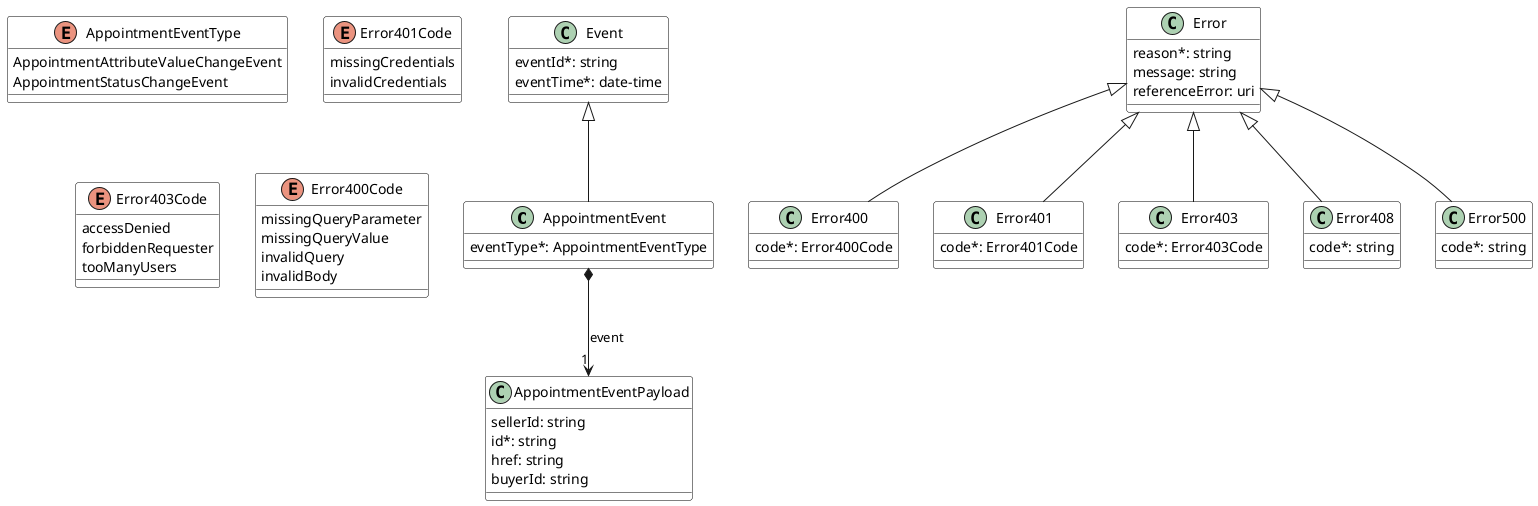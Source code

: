 @startuml
skinparam {
    ClassBackgroundColor White
    ClassBorderColor Black
}

class AppointmentEvent {

    eventType*: AppointmentEventType
}
Event <|-- AppointmentEvent

AppointmentEvent *-->"1" AppointmentEventPayload : event


class AppointmentEventPayload {

    sellerId: string
    id*: string
    href: string
    buyerId: string
}



class Error400 {

    code*: Error400Code
}
Error <|-- Error400



class Error401 {

    code*: Error401Code
}
Error <|-- Error401



class Error403 {

    code*: Error403Code
}
Error <|-- Error403



class Error408 {

    code*: string
}
Error <|-- Error408



class Error500 {

    code*: string
}
Error <|-- Error500



class Error {

    reason*: string
    message: string
    referenceError: uri
}



class Event {

    eventId*: string
    eventTime*: date-time
}



enum AppointmentEventType {

    AppointmentAttributeValueChangeEvent
    AppointmentStatusChangeEvent
}
enum Error401Code {

    missingCredentials
    invalidCredentials
}
enum Error403Code {

    accessDenied
    forbiddenRequester
    tooManyUsers
}
enum Error400Code {

    missingQueryParameter
    missingQueryValue
    invalidQuery
    invalidBody
}
@enduml
